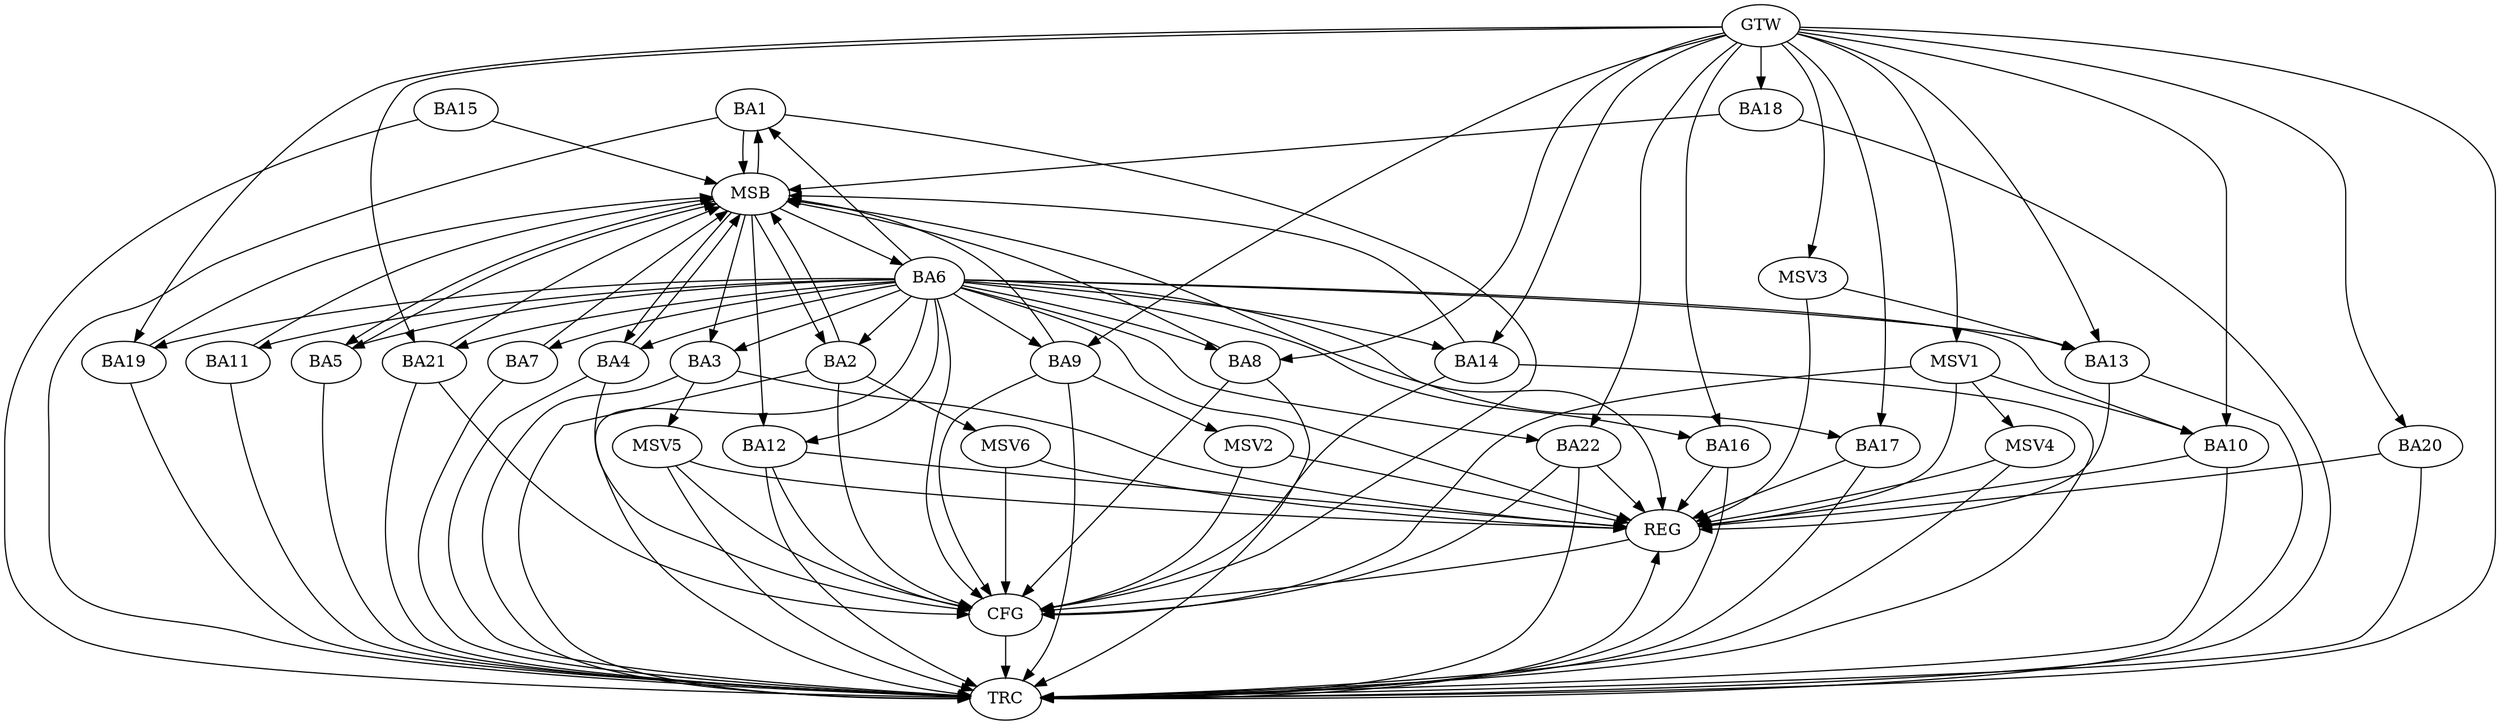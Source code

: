 strict digraph G {
  BA1 [ label="BA1" ];
  BA2 [ label="BA2" ];
  BA3 [ label="BA3" ];
  BA4 [ label="BA4" ];
  BA5 [ label="BA5" ];
  BA6 [ label="BA6" ];
  BA7 [ label="BA7" ];
  BA8 [ label="BA8" ];
  BA9 [ label="BA9" ];
  BA10 [ label="BA10" ];
  BA11 [ label="BA11" ];
  BA12 [ label="BA12" ];
  BA13 [ label="BA13" ];
  BA14 [ label="BA14" ];
  BA15 [ label="BA15" ];
  BA16 [ label="BA16" ];
  BA17 [ label="BA17" ];
  BA18 [ label="BA18" ];
  BA19 [ label="BA19" ];
  BA20 [ label="BA20" ];
  BA21 [ label="BA21" ];
  BA22 [ label="BA22" ];
  GTW [ label="GTW" ];
  REG [ label="REG" ];
  MSB [ label="MSB" ];
  CFG [ label="CFG" ];
  TRC [ label="TRC" ];
  MSV1 [ label="MSV1" ];
  MSV2 [ label="MSV2" ];
  MSV3 [ label="MSV3" ];
  MSV4 [ label="MSV4" ];
  MSV5 [ label="MSV5" ];
  MSV6 [ label="MSV6" ];
  BA6 -> BA4;
  GTW -> BA8;
  GTW -> BA9;
  GTW -> BA10;
  GTW -> BA13;
  GTW -> BA14;
  GTW -> BA16;
  GTW -> BA17;
  GTW -> BA18;
  GTW -> BA19;
  GTW -> BA20;
  GTW -> BA21;
  GTW -> BA22;
  BA3 -> REG;
  BA6 -> REG;
  BA10 -> REG;
  BA12 -> REG;
  BA13 -> REG;
  BA16 -> REG;
  BA17 -> REG;
  BA20 -> REG;
  BA22 -> REG;
  BA1 -> MSB;
  MSB -> BA2;
  MSB -> REG;
  BA2 -> MSB;
  MSB -> BA1;
  BA4 -> MSB;
  BA5 -> MSB;
  MSB -> BA3;
  BA7 -> MSB;
  BA8 -> MSB;
  BA9 -> MSB;
  MSB -> BA5;
  BA11 -> MSB;
  MSB -> BA4;
  BA14 -> MSB;
  BA15 -> MSB;
  MSB -> BA6;
  BA18 -> MSB;
  BA19 -> MSB;
  BA21 -> MSB;
  MSB -> BA12;
  BA4 -> CFG;
  BA1 -> CFG;
  BA12 -> CFG;
  BA8 -> CFG;
  BA6 -> CFG;
  BA21 -> CFG;
  BA14 -> CFG;
  BA22 -> CFG;
  BA2 -> CFG;
  BA9 -> CFG;
  REG -> CFG;
  BA1 -> TRC;
  BA2 -> TRC;
  BA3 -> TRC;
  BA4 -> TRC;
  BA5 -> TRC;
  BA6 -> TRC;
  BA7 -> TRC;
  BA8 -> TRC;
  BA9 -> TRC;
  BA10 -> TRC;
  BA11 -> TRC;
  BA12 -> TRC;
  BA13 -> TRC;
  BA14 -> TRC;
  BA15 -> TRC;
  BA16 -> TRC;
  BA17 -> TRC;
  BA18 -> TRC;
  BA19 -> TRC;
  BA20 -> TRC;
  BA21 -> TRC;
  BA22 -> TRC;
  GTW -> TRC;
  CFG -> TRC;
  TRC -> REG;
  BA6 -> BA3;
  BA6 -> BA22;
  BA6 -> BA16;
  BA6 -> BA12;
  BA6 -> BA1;
  BA6 -> BA13;
  BA6 -> BA14;
  BA6 -> BA11;
  BA6 -> BA17;
  BA6 -> BA19;
  BA6 -> BA5;
  BA6 -> BA2;
  BA6 -> BA9;
  BA6 -> BA10;
  BA6 -> BA21;
  BA6 -> BA8;
  BA6 -> BA7;
  MSV1 -> BA10;
  GTW -> MSV1;
  MSV1 -> REG;
  MSV1 -> CFG;
  BA9 -> MSV2;
  MSV2 -> REG;
  MSV2 -> CFG;
  MSV3 -> BA13;
  GTW -> MSV3;
  MSV3 -> REG;
  MSV1 -> MSV4;
  MSV4 -> REG;
  MSV4 -> TRC;
  BA3 -> MSV5;
  MSV5 -> REG;
  MSV5 -> TRC;
  MSV5 -> CFG;
  BA2 -> MSV6;
  MSV6 -> REG;
  MSV6 -> CFG;
}
